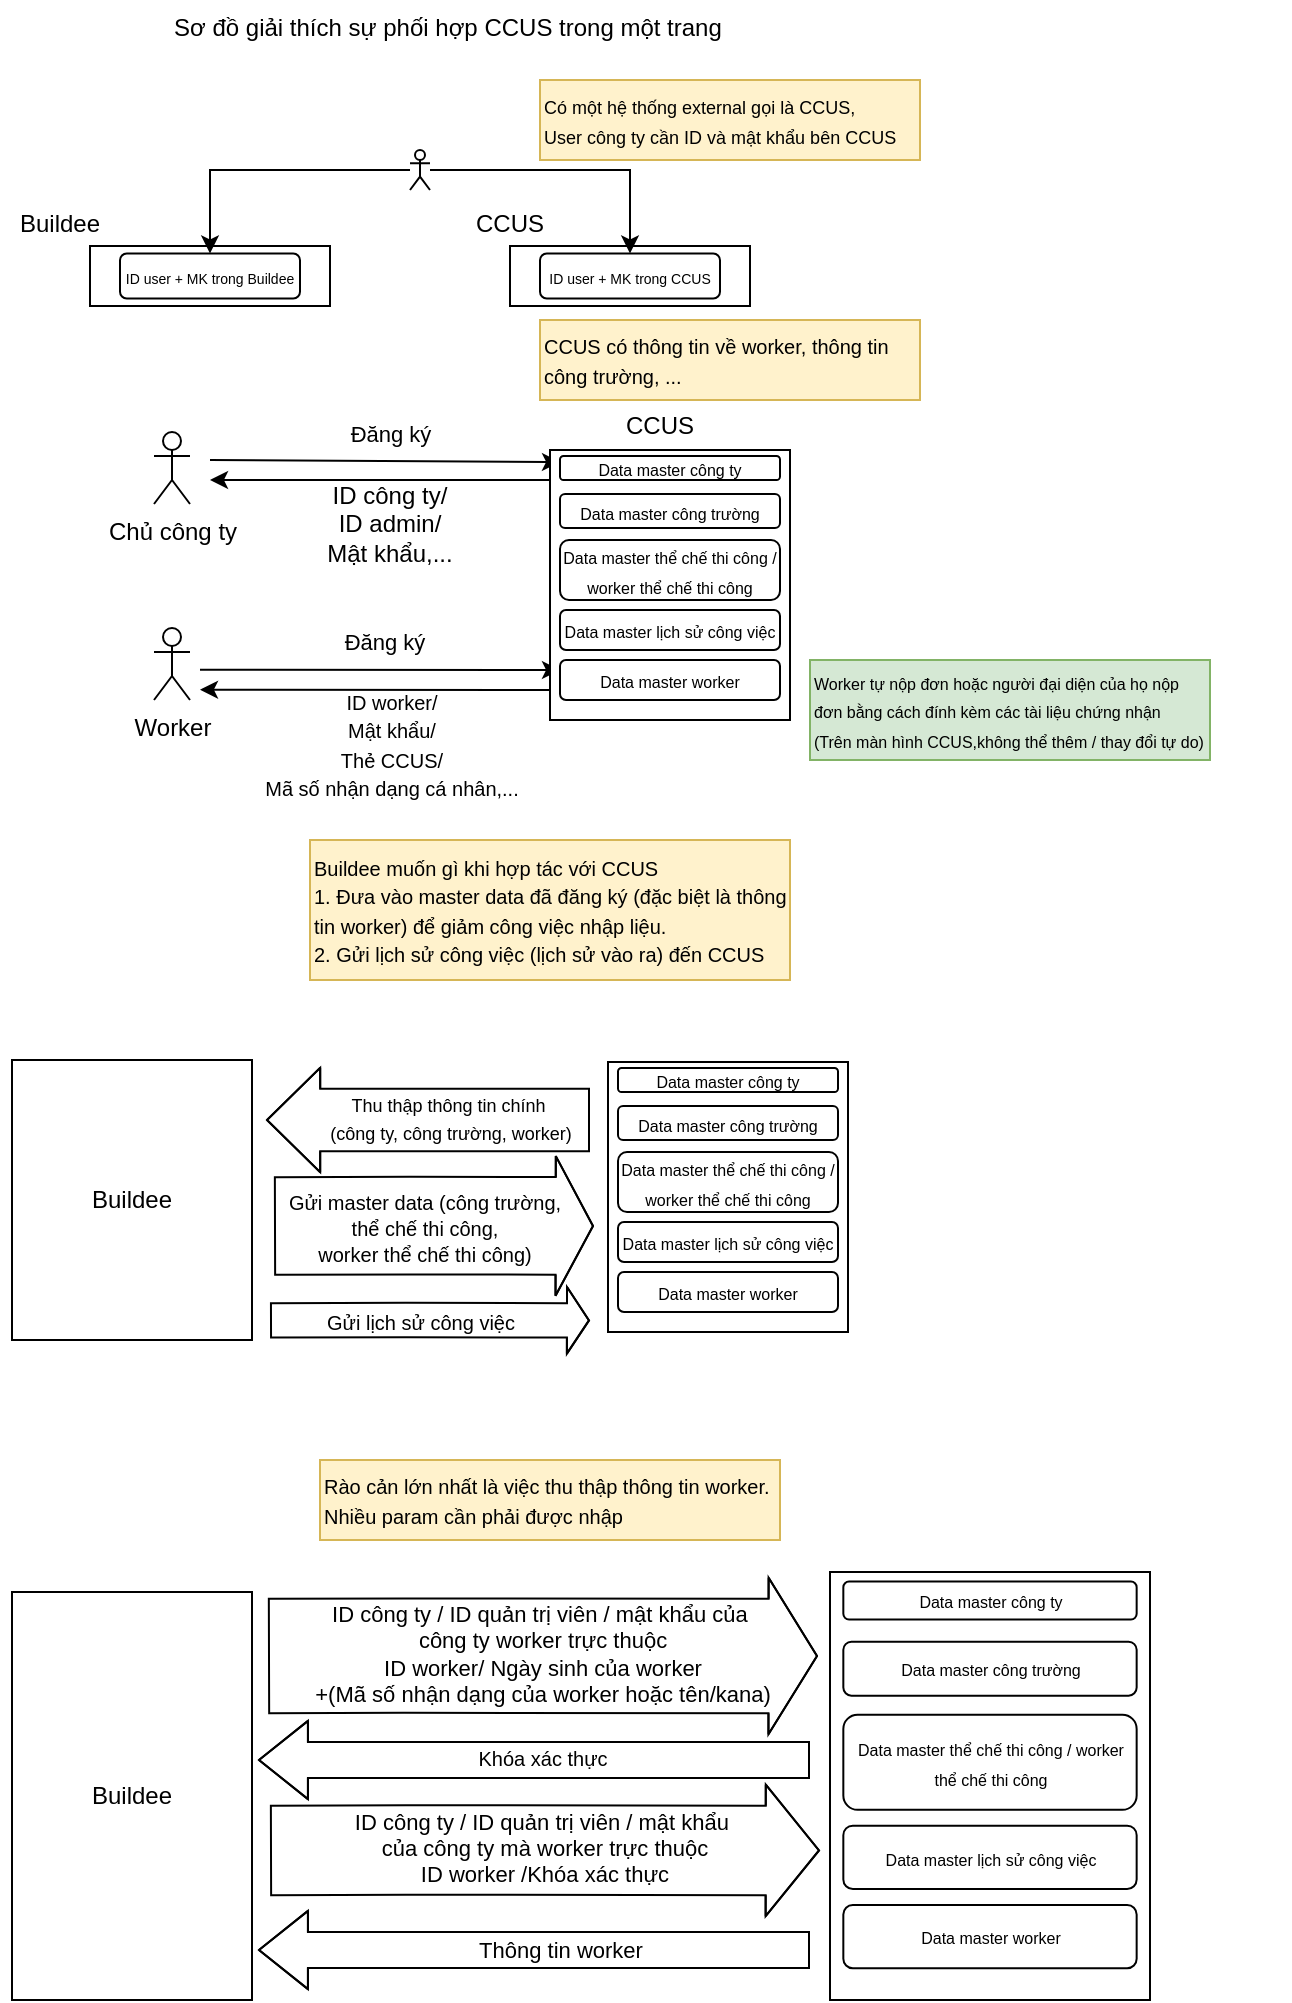 <mxfile version="26.0.15">
  <diagram name="Page-1" id="1dlACeMduNLvIQKLFd6k">
    <mxGraphModel dx="683" dy="361" grid="1" gridSize="10" guides="1" tooltips="1" connect="1" arrows="1" fold="1" page="1" pageScale="1" pageWidth="850" pageHeight="1100" math="0" shadow="0">
      <root>
        <mxCell id="0" />
        <mxCell id="1" parent="0" />
        <mxCell id="uH7hZk817uCltiuJrhX8-3" value="Sơ đồ giải thích sự phối hợp CCUS trong một trang" style="text;whiteSpace=wrap;" vertex="1" parent="1">
          <mxGeometry x="210" y="20" width="560" height="30" as="geometry" />
        </mxCell>
        <mxCell id="uH7hZk817uCltiuJrhX8-7" value="" style="group;fontSize=10;" vertex="1" connectable="0" parent="1">
          <mxGeometry x="170" y="143" width="120" height="30" as="geometry" />
        </mxCell>
        <mxCell id="uH7hZk817uCltiuJrhX8-4" value="" style="rounded=0;whiteSpace=wrap;html=1;" vertex="1" parent="uH7hZk817uCltiuJrhX8-7">
          <mxGeometry width="120" height="30" as="geometry" />
        </mxCell>
        <mxCell id="uH7hZk817uCltiuJrhX8-6" value="&lt;font style=&quot;font-size: 7px;&quot;&gt;ID user + MK trong Buildee&lt;/font&gt;" style="rounded=1;whiteSpace=wrap;html=1;" vertex="1" parent="uH7hZk817uCltiuJrhX8-7">
          <mxGeometry x="15" y="3.75" width="90" height="22.5" as="geometry" />
        </mxCell>
        <mxCell id="uH7hZk817uCltiuJrhX8-8" value="Buildee" style="text;html=1;align=center;verticalAlign=middle;whiteSpace=wrap;rounded=0;" vertex="1" parent="1">
          <mxGeometry x="125" y="117" width="60" height="30" as="geometry" />
        </mxCell>
        <mxCell id="uH7hZk817uCltiuJrhX8-9" value="" style="group;fontSize=10;" vertex="1" connectable="0" parent="1">
          <mxGeometry x="380" y="143" width="120" height="30" as="geometry" />
        </mxCell>
        <mxCell id="uH7hZk817uCltiuJrhX8-10" value="" style="rounded=0;whiteSpace=wrap;html=1;" vertex="1" parent="uH7hZk817uCltiuJrhX8-9">
          <mxGeometry width="120" height="30" as="geometry" />
        </mxCell>
        <mxCell id="uH7hZk817uCltiuJrhX8-11" value="&lt;font style=&quot;font-size: 7px;&quot;&gt;ID user + MK trong CCUS&lt;/font&gt;" style="rounded=1;whiteSpace=wrap;html=1;" vertex="1" parent="uH7hZk817uCltiuJrhX8-9">
          <mxGeometry x="15" y="3.75" width="90" height="22.5" as="geometry" />
        </mxCell>
        <mxCell id="uH7hZk817uCltiuJrhX8-12" value="CCUS" style="text;html=1;align=center;verticalAlign=middle;whiteSpace=wrap;rounded=0;" vertex="1" parent="1">
          <mxGeometry x="350" y="117" width="60" height="30" as="geometry" />
        </mxCell>
        <mxCell id="uH7hZk817uCltiuJrhX8-13" value="&lt;div&gt;&lt;font style=&quot;font-size: 9px;&quot;&gt;Có một hệ thống external gọi là CCUS,&lt;/font&gt;&lt;/div&gt;&lt;div&gt;&lt;font style=&quot;font-size: 9px;&quot;&gt;User công ty cần ID và mật khẩu bên CCUS&lt;/font&gt;&lt;/div&gt;" style="rounded=0;whiteSpace=wrap;html=1;align=left;fillColor=#fff2cc;strokeColor=#d6b656;" vertex="1" parent="1">
          <mxGeometry x="395" y="60" width="190" height="40" as="geometry" />
        </mxCell>
        <mxCell id="uH7hZk817uCltiuJrhX8-15" style="edgeStyle=orthogonalEdgeStyle;rounded=0;orthogonalLoop=1;jettySize=auto;html=1;entryX=0.5;entryY=0;entryDx=0;entryDy=0;" edge="1" parent="1" source="uH7hZk817uCltiuJrhX8-14" target="uH7hZk817uCltiuJrhX8-6">
          <mxGeometry relative="1" as="geometry">
            <mxPoint x="335" y="90" as="sourcePoint" />
          </mxGeometry>
        </mxCell>
        <mxCell id="uH7hZk817uCltiuJrhX8-16" style="edgeStyle=orthogonalEdgeStyle;rounded=0;orthogonalLoop=1;jettySize=auto;html=1;entryX=0.5;entryY=0;entryDx=0;entryDy=0;" edge="1" parent="1" source="uH7hZk817uCltiuJrhX8-14" target="uH7hZk817uCltiuJrhX8-11">
          <mxGeometry relative="1" as="geometry" />
        </mxCell>
        <mxCell id="uH7hZk817uCltiuJrhX8-14" value="&lt;div&gt;&lt;br&gt;&lt;/div&gt;" style="shape=umlActor;verticalLabelPosition=bottom;verticalAlign=top;html=1;outlineConnect=0;" vertex="1" parent="1">
          <mxGeometry x="330" y="95" width="10" height="20" as="geometry" />
        </mxCell>
        <mxCell id="uH7hZk817uCltiuJrhX8-17" value="&lt;div&gt;&lt;font size=&quot;1&quot;&gt;CCUS có t&lt;/font&gt;&lt;span style=&quot;font-size: x-small; background-color: transparent; color: light-dark(rgb(0, 0, 0), rgb(255, 255, 255));&quot;&gt;hông tin về worker, thông tin công trường, ...&lt;/span&gt;&lt;/div&gt;" style="rounded=0;whiteSpace=wrap;html=1;align=left;fillColor=#fff2cc;strokeColor=#d6b656;" vertex="1" parent="1">
          <mxGeometry x="395" y="180" width="190" height="40" as="geometry" />
        </mxCell>
        <mxCell id="uH7hZk817uCltiuJrhX8-19" value="CCUS" style="text;html=1;align=center;verticalAlign=middle;whiteSpace=wrap;rounded=0;" vertex="1" parent="1">
          <mxGeometry x="425" y="218" width="60" height="30" as="geometry" />
        </mxCell>
        <mxCell id="uH7hZk817uCltiuJrhX8-29" value="&lt;div&gt;Chủ công ty&lt;/div&gt;" style="shape=umlActor;verticalLabelPosition=bottom;verticalAlign=top;html=1;outlineConnect=0;" vertex="1" parent="1">
          <mxGeometry x="202" y="236" width="18" height="36" as="geometry" />
        </mxCell>
        <mxCell id="uH7hZk817uCltiuJrhX8-34" value="" style="endArrow=classic;html=1;rounded=0;entryX=0;entryY=0.25;entryDx=0;entryDy=0;" edge="1" parent="1" target="uH7hZk817uCltiuJrhX8-20">
          <mxGeometry width="50" height="50" relative="1" as="geometry">
            <mxPoint x="230" y="250" as="sourcePoint" />
            <mxPoint x="280" y="250" as="targetPoint" />
          </mxGeometry>
        </mxCell>
        <mxCell id="uH7hZk817uCltiuJrhX8-36" value="Đăng ký" style="edgeLabel;html=1;align=center;verticalAlign=middle;resizable=0;points=[];" vertex="1" connectable="0" parent="uH7hZk817uCltiuJrhX8-34">
          <mxGeometry x="-0.249" y="-1" relative="1" as="geometry">
            <mxPoint x="24" y="-15" as="offset" />
          </mxGeometry>
        </mxCell>
        <mxCell id="uH7hZk817uCltiuJrhX8-35" value="" style="endArrow=classic;html=1;rounded=0;exitX=0;exitY=1;exitDx=0;exitDy=0;" edge="1" parent="1" source="uH7hZk817uCltiuJrhX8-20">
          <mxGeometry width="50" height="50" relative="1" as="geometry">
            <mxPoint x="240" y="260" as="sourcePoint" />
            <mxPoint x="230" y="260" as="targetPoint" />
          </mxGeometry>
        </mxCell>
        <mxCell id="uH7hZk817uCltiuJrhX8-38" value="&lt;div&gt;&lt;font&gt;ID công ty&lt;span style=&quot;background-color: transparent; color: light-dark(rgb(0, 0, 0), rgb(255, 255, 255));&quot;&gt;/&lt;/span&gt;&lt;/font&gt;&lt;/div&gt;&lt;div&gt;&lt;span style=&quot;background-color: transparent; color: light-dark(rgb(0, 0, 0), rgb(255, 255, 255));&quot;&gt;&lt;font&gt;ID admin/&lt;/font&gt;&lt;/span&gt;&lt;/div&gt;&lt;div&gt;&lt;span style=&quot;background-color: transparent; color: light-dark(rgb(0, 0, 0), rgb(255, 255, 255));&quot;&gt;&lt;font&gt;Mật khẩu,...&lt;/font&gt;&lt;/span&gt;&lt;/div&gt;" style="text;html=1;align=center;verticalAlign=middle;whiteSpace=wrap;rounded=0;" vertex="1" parent="1">
          <mxGeometry x="280" y="260" width="80" height="43" as="geometry" />
        </mxCell>
        <mxCell id="uH7hZk817uCltiuJrhX8-39" value="Worker" style="shape=umlActor;verticalLabelPosition=bottom;verticalAlign=top;html=1;outlineConnect=0;" vertex="1" parent="1">
          <mxGeometry x="202" y="334" width="18" height="36" as="geometry" />
        </mxCell>
        <mxCell id="uH7hZk817uCltiuJrhX8-40" value="" style="endArrow=classic;html=1;rounded=0;exitX=0;exitY=0.75;exitDx=0;exitDy=0;" edge="1" parent="1" source="uH7hZk817uCltiuJrhX8-26">
          <mxGeometry width="50" height="50" relative="1" as="geometry">
            <mxPoint x="400" y="364.83" as="sourcePoint" />
            <mxPoint x="225" y="364.83" as="targetPoint" />
          </mxGeometry>
        </mxCell>
        <mxCell id="uH7hZk817uCltiuJrhX8-41" value="" style="endArrow=classic;html=1;rounded=0;entryX=0;entryY=0.25;entryDx=0;entryDy=0;" edge="1" parent="1" target="uH7hZk817uCltiuJrhX8-26">
          <mxGeometry width="50" height="50" relative="1" as="geometry">
            <mxPoint x="225" y="354.83" as="sourcePoint" />
            <mxPoint x="400" y="355.83" as="targetPoint" />
          </mxGeometry>
        </mxCell>
        <mxCell id="uH7hZk817uCltiuJrhX8-42" value="Đăng ký" style="edgeLabel;html=1;align=center;verticalAlign=middle;resizable=0;points=[];" vertex="1" connectable="0" parent="uH7hZk817uCltiuJrhX8-41">
          <mxGeometry x="-0.249" y="-1" relative="1" as="geometry">
            <mxPoint x="24" y="-15" as="offset" />
          </mxGeometry>
        </mxCell>
        <mxCell id="uH7hZk817uCltiuJrhX8-43" value="&lt;div&gt;&lt;font style=&quot;font-size: 10px;&quot;&gt;ID worker/&lt;/font&gt;&lt;/div&gt;&lt;div&gt;&lt;span style=&quot;background-color: transparent; color: light-dark(rgb(0, 0, 0), rgb(255, 255, 255));&quot;&gt;&lt;font style=&quot;font-size: 10px;&quot;&gt;Mật khẩu/&lt;/font&gt;&lt;/span&gt;&lt;/div&gt;&lt;div&gt;&lt;font style=&quot;font-size: 10px;&quot;&gt;Thẻ CCUS/&lt;/font&gt;&lt;/div&gt;&lt;div&gt;&lt;font style=&quot;font-size: 10px;&quot;&gt;Mã số nhận dạng cá nhân,...&lt;/font&gt;&lt;/div&gt;" style="text;html=1;align=center;verticalAlign=middle;whiteSpace=wrap;rounded=0;" vertex="1" parent="1">
          <mxGeometry x="251" y="370" width="140" height="43" as="geometry" />
        </mxCell>
        <mxCell id="uH7hZk817uCltiuJrhX8-44" value="&lt;div&gt;&lt;font style=&quot;font-size: 8px;&quot;&gt;Worker tự nộp đơn hoặc người đại diện của họ nộp đơn bằng cách đính kèm các tài liệu chứng nhận&lt;br&gt;&lt;/font&gt;&lt;/div&gt;&lt;div&gt;&lt;font style=&quot;font-size: 8px;&quot;&gt;(Trên màn hình CCUS,k&lt;span style=&quot;background-color: transparent; color: light-dark(rgb(0, 0, 0), rgb(255, 255, 255));&quot;&gt;hông thể thêm / thay đổi tự do)&lt;/span&gt;&lt;/font&gt;&lt;/div&gt;" style="rounded=0;whiteSpace=wrap;html=1;align=left;fillColor=#d5e8d4;strokeColor=#82b366;" vertex="1" parent="1">
          <mxGeometry x="530" y="350" width="200" height="50" as="geometry" />
        </mxCell>
        <mxCell id="uH7hZk817uCltiuJrhX8-45" value="&lt;div&gt;&lt;font size=&quot;1&quot;&gt;Buildee muốn gì khi hợp tác với CCUS&lt;/font&gt;&lt;/div&gt;&lt;div&gt;&lt;font size=&quot;1&quot;&gt;1. Đ&lt;/font&gt;&lt;span style=&quot;background-color: transparent;&quot;&gt;&lt;font size=&quot;1&quot;&gt;ưa vào master data đã đăng ký (đặc biệt là thông tin worker) để giảm công việc nhập liệu.&lt;/font&gt;&lt;/span&gt;&lt;/div&gt;&lt;div&gt;&lt;font size=&quot;1&quot;&gt;2. Gửi lịch sử công việc (lịch sử vào ra) đến CCUS&lt;/font&gt;&lt;/div&gt;" style="rounded=0;whiteSpace=wrap;html=1;align=left;fillColor=#fff2cc;strokeColor=#d6b656;" vertex="1" parent="1">
          <mxGeometry x="280" y="440" width="240" height="70" as="geometry" />
        </mxCell>
        <mxCell id="uH7hZk817uCltiuJrhX8-46" value="Buildee" style="rounded=0;whiteSpace=wrap;html=1;" vertex="1" parent="1">
          <mxGeometry x="131" y="550" width="120" height="140" as="geometry" />
        </mxCell>
        <mxCell id="uH7hZk817uCltiuJrhX8-47" value="" style="group" vertex="1" connectable="0" parent="1">
          <mxGeometry x="400" y="245" width="120" height="135" as="geometry" />
        </mxCell>
        <mxCell id="uH7hZk817uCltiuJrhX8-18" value="" style="rounded=0;whiteSpace=wrap;html=1;" vertex="1" parent="uH7hZk817uCltiuJrhX8-47">
          <mxGeometry width="120" height="135" as="geometry" />
        </mxCell>
        <mxCell id="uH7hZk817uCltiuJrhX8-20" value="&lt;font style=&quot;font-size: 8px;&quot;&gt;Data master công ty&lt;/font&gt;" style="rounded=1;whiteSpace=wrap;html=1;" vertex="1" parent="uH7hZk817uCltiuJrhX8-47">
          <mxGeometry x="5" y="3" width="110" height="12" as="geometry" />
        </mxCell>
        <mxCell id="uH7hZk817uCltiuJrhX8-21" value="&lt;font style=&quot;font-size: 8px;&quot;&gt;Data master công trường&lt;/font&gt;" style="rounded=1;whiteSpace=wrap;html=1;" vertex="1" parent="uH7hZk817uCltiuJrhX8-47">
          <mxGeometry x="5" y="22" width="110" height="17" as="geometry" />
        </mxCell>
        <mxCell id="uH7hZk817uCltiuJrhX8-23" value="&lt;font style=&quot;font-size: 8px;&quot;&gt;Data master thể chế thi công / worker thể chế thi công&lt;/font&gt;" style="rounded=1;whiteSpace=wrap;html=1;" vertex="1" parent="uH7hZk817uCltiuJrhX8-47">
          <mxGeometry x="5" y="45" width="110" height="30" as="geometry" />
        </mxCell>
        <mxCell id="uH7hZk817uCltiuJrhX8-25" value="&lt;font style=&quot;font-size: 8px;&quot;&gt;Data master lịch sử công việc&lt;/font&gt;" style="rounded=1;whiteSpace=wrap;html=1;" vertex="1" parent="uH7hZk817uCltiuJrhX8-47">
          <mxGeometry x="5" y="80" width="110" height="20" as="geometry" />
        </mxCell>
        <mxCell id="uH7hZk817uCltiuJrhX8-26" value="&lt;font style=&quot;font-size: 8px;&quot;&gt;Data master worker&lt;/font&gt;" style="rounded=1;whiteSpace=wrap;html=1;" vertex="1" parent="uH7hZk817uCltiuJrhX8-47">
          <mxGeometry x="5" y="105" width="110" height="20" as="geometry" />
        </mxCell>
        <mxCell id="uH7hZk817uCltiuJrhX8-48" value="" style="group" vertex="1" connectable="0" parent="1">
          <mxGeometry x="429" y="551" width="120" height="135" as="geometry" />
        </mxCell>
        <mxCell id="uH7hZk817uCltiuJrhX8-49" value="" style="rounded=0;whiteSpace=wrap;html=1;" vertex="1" parent="uH7hZk817uCltiuJrhX8-48">
          <mxGeometry width="120" height="135" as="geometry" />
        </mxCell>
        <mxCell id="uH7hZk817uCltiuJrhX8-50" value="&lt;font style=&quot;font-size: 8px;&quot;&gt;Data master công ty&lt;/font&gt;" style="rounded=1;whiteSpace=wrap;html=1;" vertex="1" parent="uH7hZk817uCltiuJrhX8-48">
          <mxGeometry x="5" y="3" width="110" height="12" as="geometry" />
        </mxCell>
        <mxCell id="uH7hZk817uCltiuJrhX8-51" value="&lt;font style=&quot;font-size: 8px;&quot;&gt;Data master công trường&lt;/font&gt;" style="rounded=1;whiteSpace=wrap;html=1;" vertex="1" parent="uH7hZk817uCltiuJrhX8-48">
          <mxGeometry x="5" y="22" width="110" height="17" as="geometry" />
        </mxCell>
        <mxCell id="uH7hZk817uCltiuJrhX8-52" value="&lt;font style=&quot;font-size: 8px;&quot;&gt;Data master thể chế thi công / worker thể chế thi công&lt;/font&gt;" style="rounded=1;whiteSpace=wrap;html=1;" vertex="1" parent="uH7hZk817uCltiuJrhX8-48">
          <mxGeometry x="5" y="45" width="110" height="30" as="geometry" />
        </mxCell>
        <mxCell id="uH7hZk817uCltiuJrhX8-53" value="&lt;font style=&quot;font-size: 8px;&quot;&gt;Data master lịch sử công việc&lt;/font&gt;" style="rounded=1;whiteSpace=wrap;html=1;" vertex="1" parent="uH7hZk817uCltiuJrhX8-48">
          <mxGeometry x="5" y="80" width="110" height="20" as="geometry" />
        </mxCell>
        <mxCell id="uH7hZk817uCltiuJrhX8-54" value="&lt;font style=&quot;font-size: 8px;&quot;&gt;Data master worker&lt;/font&gt;" style="rounded=1;whiteSpace=wrap;html=1;" vertex="1" parent="uH7hZk817uCltiuJrhX8-48">
          <mxGeometry x="5" y="105" width="110" height="20" as="geometry" />
        </mxCell>
        <mxCell id="uH7hZk817uCltiuJrhX8-55" value="" style="shape=flexArrow;endArrow=classic;html=1;rounded=0;width=31.2;endSize=8.532;" edge="1" parent="1">
          <mxGeometry width="50" height="50" relative="1" as="geometry">
            <mxPoint x="420" y="580" as="sourcePoint" />
            <mxPoint x="258" y="580" as="targetPoint" />
            <Array as="points">
              <mxPoint x="328" y="580" />
            </Array>
          </mxGeometry>
        </mxCell>
        <mxCell id="uH7hZk817uCltiuJrhX8-57" value="&lt;font style=&quot;font-size: 9px;&quot;&gt;Thu thập thông tin chính&amp;nbsp;&lt;/font&gt;&lt;div&gt;&lt;font style=&quot;font-size: 9px;&quot;&gt;(công ty, công trường, worker)&lt;/font&gt;&lt;/div&gt;" style="edgeLabel;html=1;align=center;verticalAlign=middle;resizable=0;points=[];" vertex="1" connectable="0" parent="uH7hZk817uCltiuJrhX8-55">
          <mxGeometry x="0.124" y="-1" relative="1" as="geometry">
            <mxPoint x="21" as="offset" />
          </mxGeometry>
        </mxCell>
        <mxCell id="uH7hZk817uCltiuJrhX8-58" value="" style="shape=flexArrow;endArrow=classic;html=1;rounded=0;width=48.8;endSize=5.888;" edge="1" parent="1">
          <mxGeometry width="50" height="50" relative="1" as="geometry">
            <mxPoint x="262" y="633" as="sourcePoint" />
            <mxPoint x="422" y="633" as="targetPoint" />
            <Array as="points">
              <mxPoint x="330" y="632.8" />
            </Array>
          </mxGeometry>
        </mxCell>
        <mxCell id="uH7hZk817uCltiuJrhX8-59" value="&lt;font size=&quot;1&quot;&gt;Gửi master data (công trường,&lt;/font&gt;&lt;div&gt;&lt;font size=&quot;1&quot;&gt;&amp;nbsp;thể chế thi công,&amp;nbsp;&lt;/font&gt;&lt;/div&gt;&lt;div&gt;&lt;font size=&quot;1&quot;&gt;worker thể chế thi công)&lt;/font&gt;&lt;br&gt;&lt;/div&gt;" style="edgeLabel;html=1;align=center;verticalAlign=middle;resizable=0;points=[];" vertex="1" connectable="0" parent="uH7hZk817uCltiuJrhX8-58">
          <mxGeometry x="0.124" y="-1" relative="1" as="geometry">
            <mxPoint x="-15" as="offset" />
          </mxGeometry>
        </mxCell>
        <mxCell id="uH7hZk817uCltiuJrhX8-60" value="" style="shape=flexArrow;endArrow=classic;html=1;rounded=0;width=17.2;endSize=3.34;endWidth=15.12;" edge="1" parent="1">
          <mxGeometry width="50" height="50" relative="1" as="geometry">
            <mxPoint x="260" y="680.2" as="sourcePoint" />
            <mxPoint x="420" y="680.2" as="targetPoint" />
            <Array as="points">
              <mxPoint x="328" y="680" />
            </Array>
          </mxGeometry>
        </mxCell>
        <mxCell id="uH7hZk817uCltiuJrhX8-61" value="&lt;div&gt;&lt;font size=&quot;1&quot;&gt;Gửi lịch sử công việc&lt;/font&gt;&lt;br&gt;&lt;/div&gt;" style="edgeLabel;html=1;align=center;verticalAlign=middle;resizable=0;points=[];" vertex="1" connectable="0" parent="uH7hZk817uCltiuJrhX8-60">
          <mxGeometry x="0.124" y="-1" relative="1" as="geometry">
            <mxPoint x="-15" as="offset" />
          </mxGeometry>
        </mxCell>
        <mxCell id="uH7hZk817uCltiuJrhX8-62" value="&lt;div&gt;&lt;font size=&quot;1&quot;&gt;Rào cản lớn nhất là việc thu thập thông tin worker.&lt;/font&gt;&lt;/div&gt;&lt;div&gt;&lt;font size=&quot;1&quot;&gt;Nhiều param cần phải được nhập&lt;/font&gt;&lt;/div&gt;" style="rounded=0;whiteSpace=wrap;html=1;align=left;fillColor=#fff2cc;strokeColor=#d6b656;" vertex="1" parent="1">
          <mxGeometry x="285" y="750" width="230" height="40" as="geometry" />
        </mxCell>
        <mxCell id="uH7hZk817uCltiuJrhX8-75" value="Buildee" style="rounded=0;whiteSpace=wrap;html=1;" vertex="1" parent="1">
          <mxGeometry x="131" y="816" width="120" height="204" as="geometry" />
        </mxCell>
        <mxCell id="uH7hZk817uCltiuJrhX8-76" value="" style="group" vertex="1" connectable="0" parent="1">
          <mxGeometry x="540" y="806" width="160" height="214" as="geometry" />
        </mxCell>
        <mxCell id="uH7hZk817uCltiuJrhX8-77" value="" style="rounded=0;whiteSpace=wrap;html=1;" vertex="1" parent="uH7hZk817uCltiuJrhX8-76">
          <mxGeometry width="160" height="214" as="geometry" />
        </mxCell>
        <mxCell id="uH7hZk817uCltiuJrhX8-78" value="&lt;font style=&quot;font-size: 8px;&quot;&gt;Data master công ty&lt;/font&gt;" style="rounded=1;whiteSpace=wrap;html=1;" vertex="1" parent="uH7hZk817uCltiuJrhX8-76">
          <mxGeometry x="6.667" y="4.756" width="146.667" height="19.022" as="geometry" />
        </mxCell>
        <mxCell id="uH7hZk817uCltiuJrhX8-79" value="&lt;font style=&quot;font-size: 8px;&quot;&gt;Data master công trường&lt;/font&gt;" style="rounded=1;whiteSpace=wrap;html=1;" vertex="1" parent="uH7hZk817uCltiuJrhX8-76">
          <mxGeometry x="6.667" y="34.874" width="146.667" height="26.948" as="geometry" />
        </mxCell>
        <mxCell id="uH7hZk817uCltiuJrhX8-80" value="&lt;font style=&quot;font-size: 8px;&quot;&gt;Data master thể chế thi công / worker thể chế thi công&lt;/font&gt;" style="rounded=1;whiteSpace=wrap;html=1;" vertex="1" parent="uH7hZk817uCltiuJrhX8-76">
          <mxGeometry x="6.667" y="71.333" width="146.667" height="47.556" as="geometry" />
        </mxCell>
        <mxCell id="uH7hZk817uCltiuJrhX8-81" value="&lt;font style=&quot;font-size: 8px;&quot;&gt;Data master lịch sử công việc&lt;/font&gt;" style="rounded=1;whiteSpace=wrap;html=1;" vertex="1" parent="uH7hZk817uCltiuJrhX8-76">
          <mxGeometry x="6.667" y="126.815" width="146.667" height="31.704" as="geometry" />
        </mxCell>
        <mxCell id="uH7hZk817uCltiuJrhX8-82" value="&lt;font style=&quot;font-size: 8px;&quot;&gt;Data master worker&lt;/font&gt;" style="rounded=1;whiteSpace=wrap;html=1;" vertex="1" parent="uH7hZk817uCltiuJrhX8-76">
          <mxGeometry x="6.667" y="166.444" width="146.667" height="31.704" as="geometry" />
        </mxCell>
        <mxCell id="uH7hZk817uCltiuJrhX8-85" value="" style="shape=flexArrow;endArrow=classic;html=1;rounded=0;width=57.2;endSize=7.744;entryX=0;entryY=0.215;entryDx=0;entryDy=0;entryPerimeter=0;" edge="1" parent="1">
          <mxGeometry width="50" height="50" relative="1" as="geometry">
            <mxPoint x="259" y="848" as="sourcePoint" />
            <mxPoint x="534" y="848.025" as="targetPoint" />
            <Array as="points">
              <mxPoint x="327" y="847.8" />
            </Array>
          </mxGeometry>
        </mxCell>
        <mxCell id="uH7hZk817uCltiuJrhX8-89" value="&lt;div&gt;ID công ty / ID quản trị viên / mật khẩu của&amp;nbsp;&lt;/div&gt;&lt;div&gt;công ty worker trực thuộc&lt;/div&gt;&lt;div&gt;ID worker/ Ngày sinh của worker&lt;/div&gt;&lt;div&gt;+&lt;span style=&quot;background-color: light-dark(#ffffff, var(--ge-dark-color, #121212)); color: light-dark(rgb(0, 0, 0), rgb(255, 255, 255));&quot;&gt;(Mã số nhận dạng của worker hoặc tên/kana)&lt;/span&gt;&lt;/div&gt;" style="edgeLabel;html=1;align=center;verticalAlign=middle;resizable=0;points=[];" vertex="1" connectable="0" parent="uH7hZk817uCltiuJrhX8-85">
          <mxGeometry x="0.315" y="-2" relative="1" as="geometry">
            <mxPoint x="-44" y="-3" as="offset" />
          </mxGeometry>
        </mxCell>
        <mxCell id="uH7hZk817uCltiuJrhX8-90" value="" style="shape=flexArrow;endArrow=classic;html=1;rounded=0;width=18.095;endSize=7.824;" edge="1" parent="1">
          <mxGeometry width="50" height="50" relative="1" as="geometry">
            <mxPoint x="530" y="900" as="sourcePoint" />
            <mxPoint x="254" y="900" as="targetPoint" />
            <Array as="points">
              <mxPoint x="324" y="900" />
            </Array>
          </mxGeometry>
        </mxCell>
        <mxCell id="uH7hZk817uCltiuJrhX8-91" value="&lt;font size=&quot;1&quot;&gt;Khóa xác thực&lt;/font&gt;" style="edgeLabel;html=1;align=center;verticalAlign=middle;resizable=0;points=[];" vertex="1" connectable="0" parent="uH7hZk817uCltiuJrhX8-90">
          <mxGeometry x="0.124" y="-1" relative="1" as="geometry">
            <mxPoint x="21" as="offset" />
          </mxGeometry>
        </mxCell>
        <mxCell id="uH7hZk817uCltiuJrhX8-92" value="" style="shape=flexArrow;endArrow=classic;html=1;rounded=0;width=44.762;endSize=8.548;entryX=0;entryY=0.215;entryDx=0;entryDy=0;entryPerimeter=0;" edge="1" parent="1">
          <mxGeometry width="50" height="50" relative="1" as="geometry">
            <mxPoint x="260" y="945.2" as="sourcePoint" />
            <mxPoint x="535" y="945.225" as="targetPoint" />
            <Array as="points">
              <mxPoint x="328" y="945" />
            </Array>
          </mxGeometry>
        </mxCell>
        <mxCell id="uH7hZk817uCltiuJrhX8-93" value="&lt;div&gt;ID công ty / ID quản trị viên / mật khẩu&amp;nbsp;&lt;/div&gt;&lt;div&gt;của công ty mà worker trực thuộc&lt;/div&gt;&lt;div&gt;ID worker /Khóa xác thực&lt;/div&gt;" style="edgeLabel;html=1;align=center;verticalAlign=middle;resizable=0;points=[];" vertex="1" connectable="0" parent="uH7hZk817uCltiuJrhX8-92">
          <mxGeometry x="0.315" y="-2" relative="1" as="geometry">
            <mxPoint x="-44" y="-3" as="offset" />
          </mxGeometry>
        </mxCell>
        <mxCell id="uH7hZk817uCltiuJrhX8-96" value="" style="shape=flexArrow;endArrow=classic;html=1;rounded=0;width=18.095;endSize=7.824;" edge="1" parent="1">
          <mxGeometry width="50" height="50" relative="1" as="geometry">
            <mxPoint x="530" y="995" as="sourcePoint" />
            <mxPoint x="254" y="995" as="targetPoint" />
            <Array as="points">
              <mxPoint x="324" y="995" />
            </Array>
          </mxGeometry>
        </mxCell>
        <mxCell id="uH7hZk817uCltiuJrhX8-98" value="Thông tin worker" style="edgeLabel;html=1;align=center;verticalAlign=middle;resizable=0;points=[];" vertex="1" connectable="0" parent="uH7hZk817uCltiuJrhX8-96">
          <mxGeometry x="-0.298" relative="1" as="geometry">
            <mxPoint x="-28" as="offset" />
          </mxGeometry>
        </mxCell>
      </root>
    </mxGraphModel>
  </diagram>
</mxfile>
